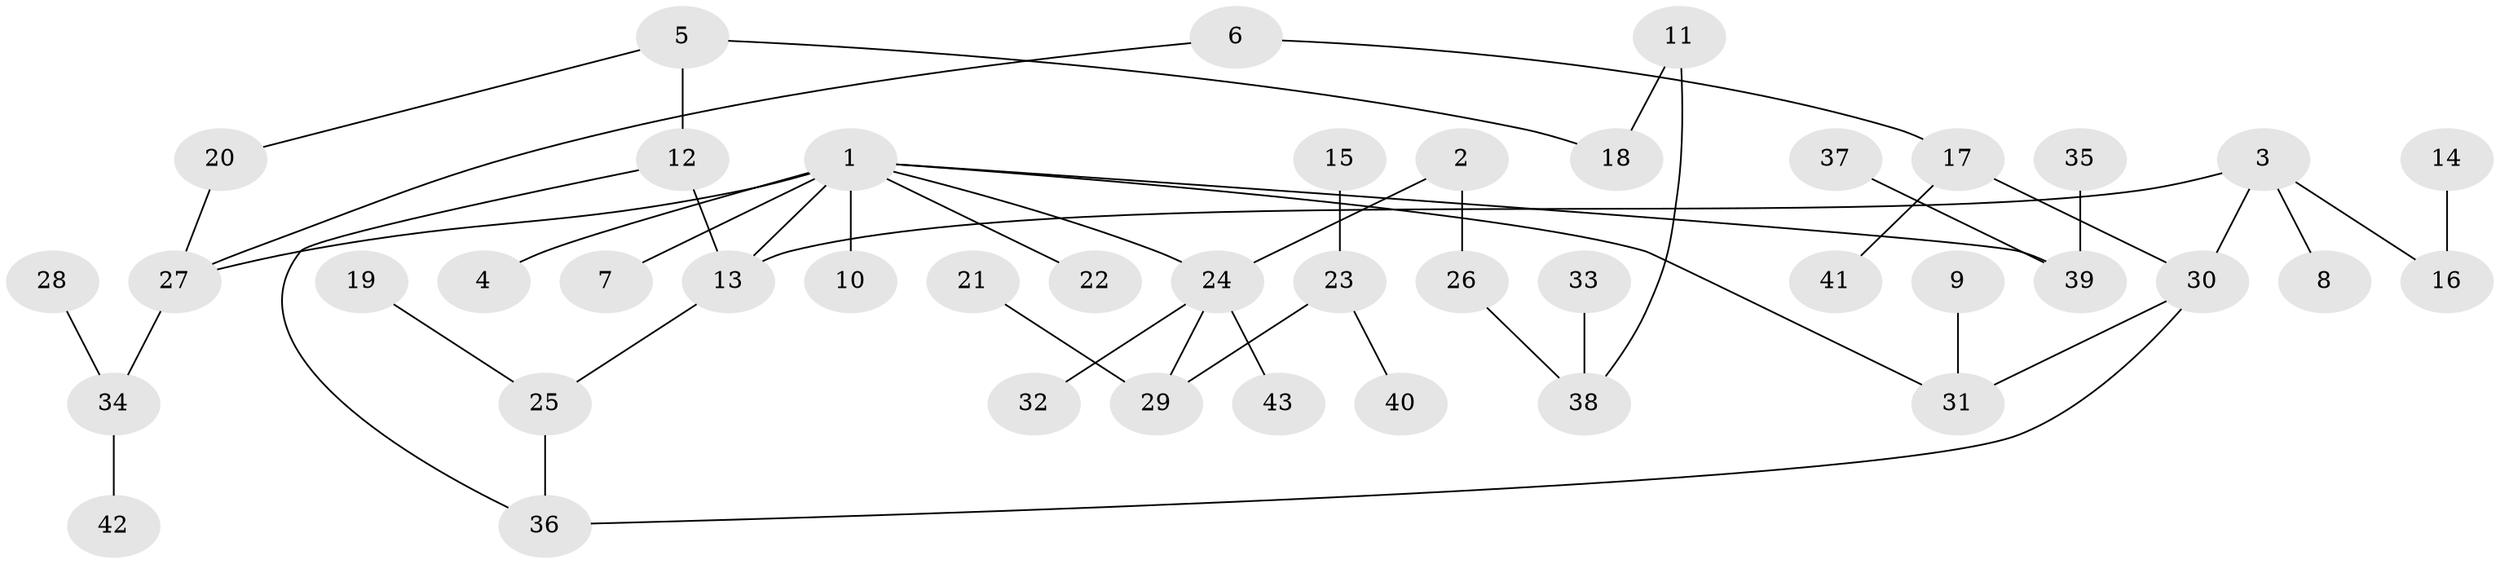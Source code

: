 // original degree distribution, {3: 0.12790697674418605, 5: 0.05813953488372093, 4: 0.13953488372093023, 2: 0.20930232558139536, 1: 0.46511627906976744}
// Generated by graph-tools (version 1.1) at 2025/25/03/09/25 03:25:30]
// undirected, 43 vertices, 48 edges
graph export_dot {
graph [start="1"]
  node [color=gray90,style=filled];
  1;
  2;
  3;
  4;
  5;
  6;
  7;
  8;
  9;
  10;
  11;
  12;
  13;
  14;
  15;
  16;
  17;
  18;
  19;
  20;
  21;
  22;
  23;
  24;
  25;
  26;
  27;
  28;
  29;
  30;
  31;
  32;
  33;
  34;
  35;
  36;
  37;
  38;
  39;
  40;
  41;
  42;
  43;
  1 -- 4 [weight=1.0];
  1 -- 7 [weight=1.0];
  1 -- 10 [weight=1.0];
  1 -- 13 [weight=1.0];
  1 -- 22 [weight=1.0];
  1 -- 24 [weight=1.0];
  1 -- 27 [weight=1.0];
  1 -- 31 [weight=1.0];
  1 -- 39 [weight=1.0];
  2 -- 24 [weight=1.0];
  2 -- 26 [weight=1.0];
  3 -- 8 [weight=1.0];
  3 -- 13 [weight=1.0];
  3 -- 16 [weight=1.0];
  3 -- 30 [weight=1.0];
  5 -- 12 [weight=1.0];
  5 -- 18 [weight=1.0];
  5 -- 20 [weight=1.0];
  6 -- 17 [weight=1.0];
  6 -- 27 [weight=1.0];
  9 -- 31 [weight=1.0];
  11 -- 18 [weight=1.0];
  11 -- 38 [weight=1.0];
  12 -- 13 [weight=1.0];
  12 -- 36 [weight=1.0];
  13 -- 25 [weight=1.0];
  14 -- 16 [weight=1.0];
  15 -- 23 [weight=1.0];
  17 -- 30 [weight=1.0];
  17 -- 41 [weight=1.0];
  19 -- 25 [weight=1.0];
  20 -- 27 [weight=1.0];
  21 -- 29 [weight=1.0];
  23 -- 29 [weight=1.0];
  23 -- 40 [weight=1.0];
  24 -- 29 [weight=1.0];
  24 -- 32 [weight=1.0];
  24 -- 43 [weight=1.0];
  25 -- 36 [weight=1.0];
  26 -- 38 [weight=1.0];
  27 -- 34 [weight=1.0];
  28 -- 34 [weight=1.0];
  30 -- 31 [weight=1.0];
  30 -- 36 [weight=1.0];
  33 -- 38 [weight=1.0];
  34 -- 42 [weight=1.0];
  35 -- 39 [weight=1.0];
  37 -- 39 [weight=1.0];
}
